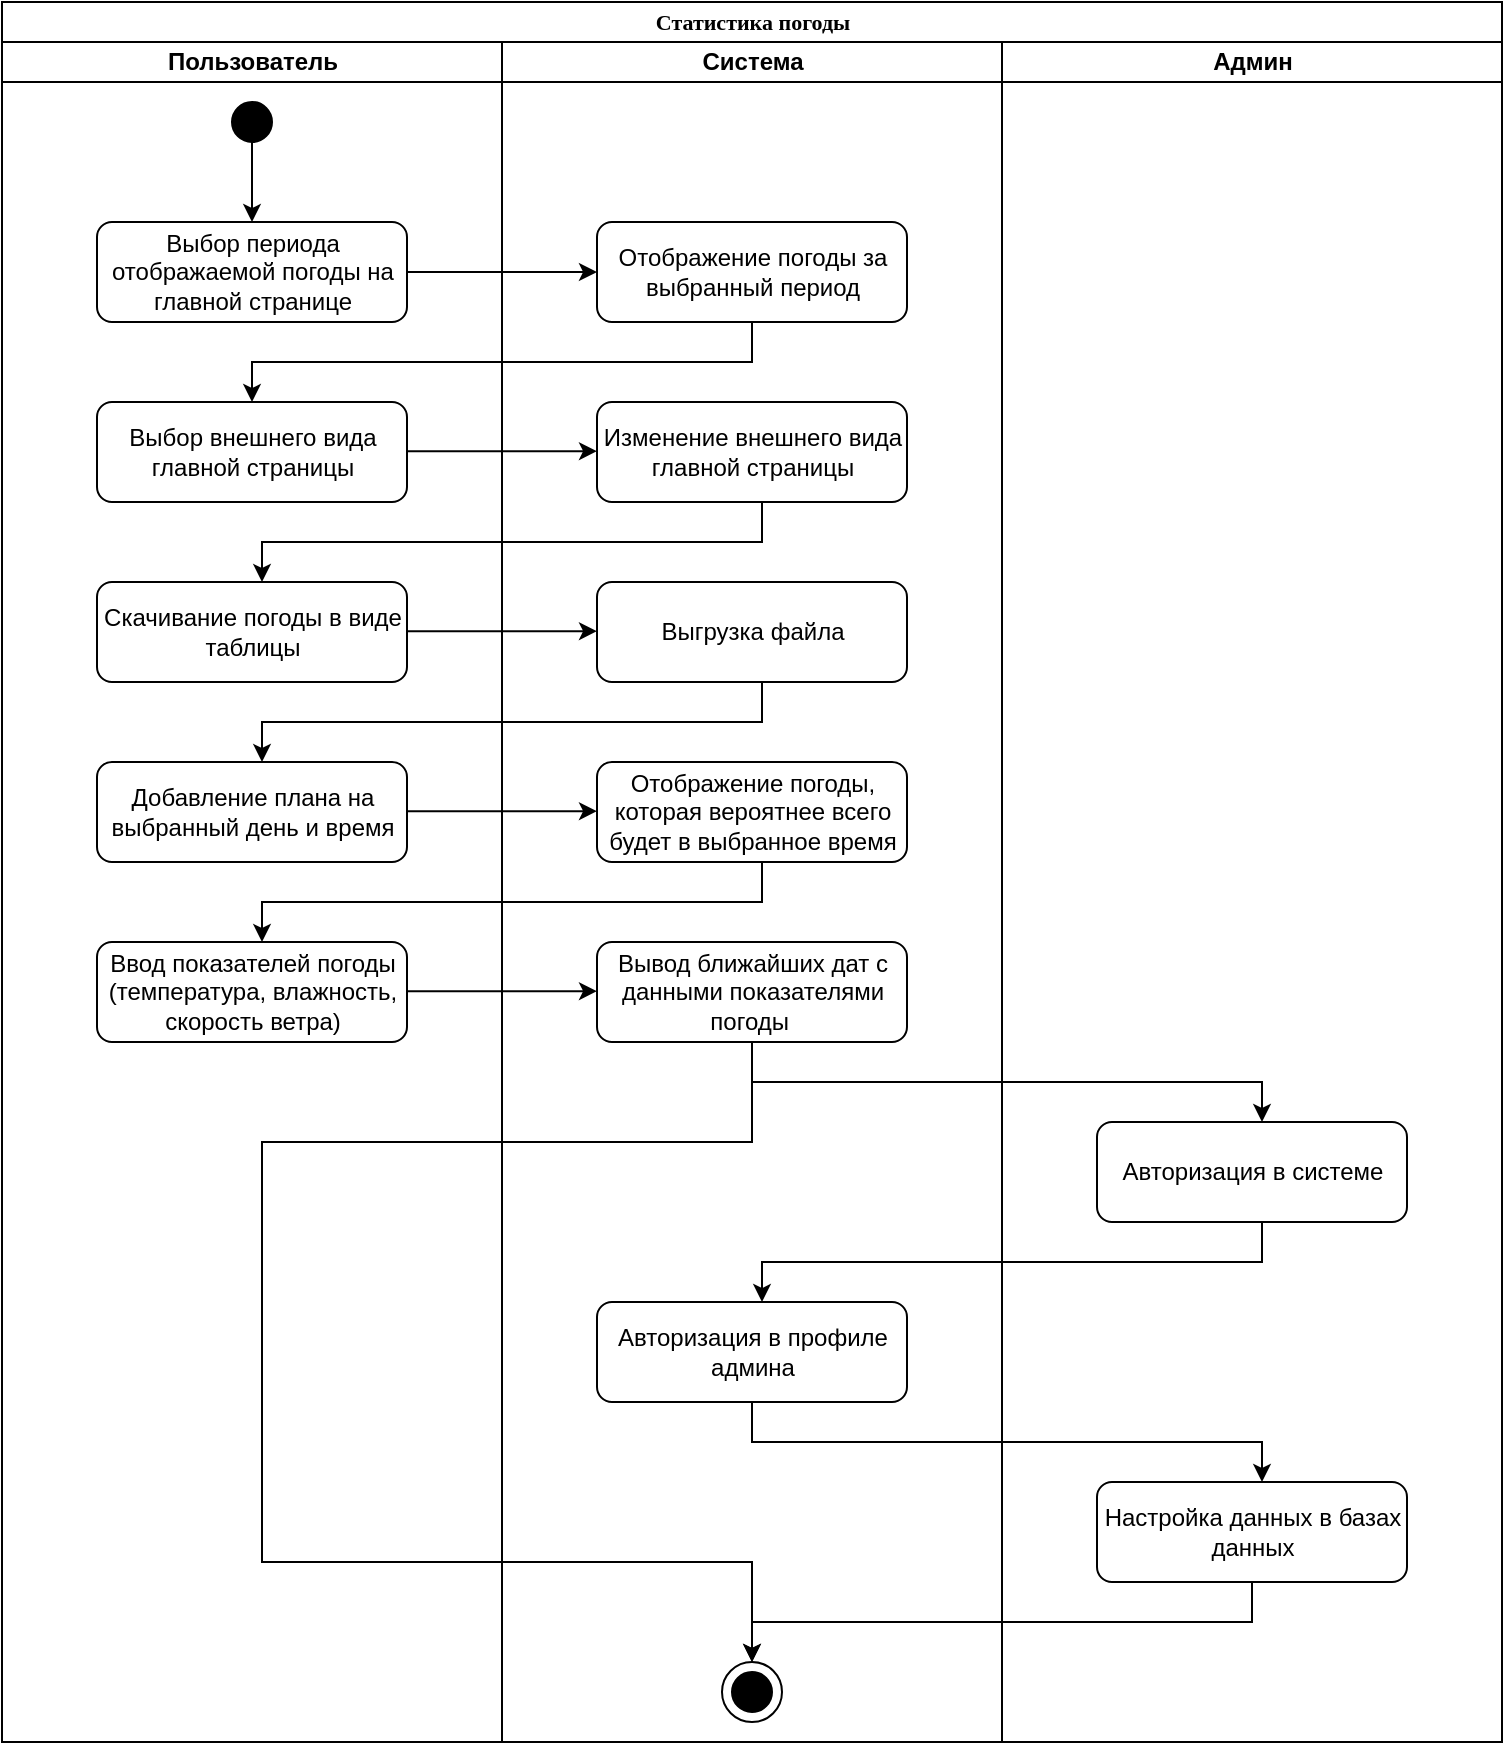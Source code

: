 <mxfile version="21.0.8" type="device"><diagram name="Page-1" id="74e2e168-ea6b-b213-b513-2b3c1d86103e"><mxGraphModel dx="1687" dy="976" grid="0" gridSize="10" guides="1" tooltips="1" connect="1" arrows="1" fold="1" page="1" pageScale="1" pageWidth="1100" pageHeight="850" background="none" math="0" shadow="0"><root><mxCell id="0"/><mxCell id="1" parent="0"/><mxCell id="77e6c97f196da883-1" value="&lt;font style=&quot;font-size: 11px;&quot;&gt;Статистика погоды&lt;/font&gt;" style="swimlane;html=1;childLayout=stackLayout;startSize=20;rounded=0;shadow=0;labelBackgroundColor=none;strokeWidth=1;fontFamily=Verdana;fontSize=8;align=center;" parent="1" vertex="1"><mxGeometry x="70" y="20" width="750" height="870" as="geometry"/></mxCell><mxCell id="77e6c97f196da883-2" value="Пользователь" style="swimlane;html=1;startSize=20;" parent="77e6c97f196da883-1" vertex="1"><mxGeometry y="20" width="250" height="850" as="geometry"/></mxCell><mxCell id="u6uxzp2IuS2uRIDQAiDJ-3" value="" style="ellipse;whiteSpace=wrap;html=1;aspect=fixed;fillColor=#000000;" parent="77e6c97f196da883-2" vertex="1"><mxGeometry x="115" y="30" width="20" height="20" as="geometry"/></mxCell><mxCell id="u6uxzp2IuS2uRIDQAiDJ-6" value="Выбор периода отображаемой погоды на главной странице" style="rounded=1;whiteSpace=wrap;html=1;" parent="77e6c97f196da883-2" vertex="1"><mxGeometry x="47.5" y="90" width="155" height="50" as="geometry"/></mxCell><mxCell id="u6uxzp2IuS2uRIDQAiDJ-7" value="" style="endArrow=classic;html=1;rounded=0;entryX=0.5;entryY=0;entryDx=0;entryDy=0;exitX=0.5;exitY=1;exitDx=0;exitDy=0;" parent="77e6c97f196da883-2" source="u6uxzp2IuS2uRIDQAiDJ-3" target="u6uxzp2IuS2uRIDQAiDJ-6" edge="1"><mxGeometry width="50" height="50" relative="1" as="geometry"><mxPoint x="135" y="80" as="sourcePoint"/><mxPoint x="185" y="30" as="targetPoint"/></mxGeometry></mxCell><mxCell id="u6uxzp2IuS2uRIDQAiDJ-18" value="Выбор внешнего вида главной страницы" style="rounded=1;whiteSpace=wrap;html=1;" parent="77e6c97f196da883-2" vertex="1"><mxGeometry x="47.5" y="180" width="155" height="50" as="geometry"/></mxCell><mxCell id="u6uxzp2IuS2uRIDQAiDJ-20" value="" style="endArrow=classic;html=1;rounded=0;exitX=1;exitY=0.5;exitDx=0;exitDy=0;entryX=0;entryY=0.5;entryDx=0;entryDy=0;" parent="77e6c97f196da883-2" edge="1"><mxGeometry width="50" height="50" relative="1" as="geometry"><mxPoint x="202.5" y="204.58" as="sourcePoint"/><mxPoint x="297.5" y="204.58" as="targetPoint"/></mxGeometry></mxCell><mxCell id="u6uxzp2IuS2uRIDQAiDJ-21" value="" style="endArrow=classic;html=1;rounded=0;exitX=0.5;exitY=1;exitDx=0;exitDy=0;entryX=0.5;entryY=0;entryDx=0;entryDy=0;" parent="77e6c97f196da883-2" edge="1"><mxGeometry width="50" height="50" relative="1" as="geometry"><mxPoint x="380" y="230" as="sourcePoint"/><mxPoint x="130" y="270" as="targetPoint"/><Array as="points"><mxPoint x="380" y="250"/><mxPoint x="130" y="250"/></Array></mxGeometry></mxCell><mxCell id="77e6c97f196da883-3" value="Система" style="swimlane;html=1;startSize=20;" parent="77e6c97f196da883-1" vertex="1"><mxGeometry x="250" y="20" width="250" height="850" as="geometry"/></mxCell><mxCell id="u6uxzp2IuS2uRIDQAiDJ-15" value="Отображение погоды за выбранный период" style="rounded=1;whiteSpace=wrap;html=1;" parent="77e6c97f196da883-3" vertex="1"><mxGeometry x="47.5" y="90" width="155" height="50" as="geometry"/></mxCell><mxCell id="u6uxzp2IuS2uRIDQAiDJ-19" value="Изменение внешнего вида главной страницы" style="rounded=1;whiteSpace=wrap;html=1;" parent="77e6c97f196da883-3" vertex="1"><mxGeometry x="47.5" y="180" width="155" height="50" as="geometry"/></mxCell><mxCell id="u6uxzp2IuS2uRIDQAiDJ-22" value="Скачивание погоды в виде таблицы" style="rounded=1;whiteSpace=wrap;html=1;" parent="77e6c97f196da883-3" vertex="1"><mxGeometry x="-202.5" y="270" width="155" height="50" as="geometry"/></mxCell><mxCell id="u6uxzp2IuS2uRIDQAiDJ-23" value="" style="endArrow=classic;html=1;rounded=0;exitX=1;exitY=0.5;exitDx=0;exitDy=0;entryX=0;entryY=0.5;entryDx=0;entryDy=0;" parent="77e6c97f196da883-3" edge="1"><mxGeometry width="50" height="50" relative="1" as="geometry"><mxPoint x="-47.5" y="294.58" as="sourcePoint"/><mxPoint x="47.5" y="294.58" as="targetPoint"/></mxGeometry></mxCell><mxCell id="u6uxzp2IuS2uRIDQAiDJ-24" value="" style="endArrow=classic;html=1;rounded=0;exitX=0.5;exitY=1;exitDx=0;exitDy=0;entryX=0.5;entryY=0;entryDx=0;entryDy=0;" parent="77e6c97f196da883-3" edge="1"><mxGeometry width="50" height="50" relative="1" as="geometry"><mxPoint x="130" y="320" as="sourcePoint"/><mxPoint x="-120" y="360" as="targetPoint"/><Array as="points"><mxPoint x="130" y="340"/><mxPoint x="-120" y="340"/></Array></mxGeometry></mxCell><mxCell id="u6uxzp2IuS2uRIDQAiDJ-25" value="Выгрузка файла" style="rounded=1;whiteSpace=wrap;html=1;" parent="77e6c97f196da883-3" vertex="1"><mxGeometry x="47.5" y="270" width="155" height="50" as="geometry"/></mxCell><mxCell id="u6uxzp2IuS2uRIDQAiDJ-26" value="Добавление плана на выбранный день и время" style="rounded=1;whiteSpace=wrap;html=1;" parent="77e6c97f196da883-3" vertex="1"><mxGeometry x="-202.5" y="360" width="155" height="50" as="geometry"/></mxCell><mxCell id="u6uxzp2IuS2uRIDQAiDJ-27" value="" style="endArrow=classic;html=1;rounded=0;exitX=1;exitY=0.5;exitDx=0;exitDy=0;entryX=0;entryY=0.5;entryDx=0;entryDy=0;" parent="77e6c97f196da883-3" edge="1"><mxGeometry width="50" height="50" relative="1" as="geometry"><mxPoint x="-47.5" y="384.58" as="sourcePoint"/><mxPoint x="47.5" y="384.58" as="targetPoint"/></mxGeometry></mxCell><mxCell id="u6uxzp2IuS2uRIDQAiDJ-28" value="" style="endArrow=classic;html=1;rounded=0;exitX=0.5;exitY=1;exitDx=0;exitDy=0;entryX=0.5;entryY=0;entryDx=0;entryDy=0;" parent="77e6c97f196da883-3" edge="1"><mxGeometry width="50" height="50" relative="1" as="geometry"><mxPoint x="130" y="410" as="sourcePoint"/><mxPoint x="-120" y="450" as="targetPoint"/><Array as="points"><mxPoint x="130" y="430"/><mxPoint x="-120" y="430"/></Array></mxGeometry></mxCell><mxCell id="u6uxzp2IuS2uRIDQAiDJ-29" value="Отображение погоды, которая вероятнее всего будет в выбранное время" style="rounded=1;whiteSpace=wrap;html=1;" parent="77e6c97f196da883-3" vertex="1"><mxGeometry x="47.5" y="360" width="155" height="50" as="geometry"/></mxCell><mxCell id="u6uxzp2IuS2uRIDQAiDJ-30" value="Ввод показателей погоды (температура, влажность, скорость ветра)" style="rounded=1;whiteSpace=wrap;html=1;" parent="77e6c97f196da883-3" vertex="1"><mxGeometry x="-202.5" y="450" width="155" height="50" as="geometry"/></mxCell><mxCell id="u6uxzp2IuS2uRIDQAiDJ-31" value="" style="endArrow=classic;html=1;rounded=0;exitX=1;exitY=0.5;exitDx=0;exitDy=0;entryX=0;entryY=0.5;entryDx=0;entryDy=0;" parent="77e6c97f196da883-3" edge="1"><mxGeometry width="50" height="50" relative="1" as="geometry"><mxPoint x="-47.5" y="474.58" as="sourcePoint"/><mxPoint x="47.5" y="474.58" as="targetPoint"/></mxGeometry></mxCell><mxCell id="u6uxzp2IuS2uRIDQAiDJ-33" value="Вывод ближайших дат с данными показателями погоды&amp;nbsp;" style="rounded=1;whiteSpace=wrap;html=1;" parent="77e6c97f196da883-3" vertex="1"><mxGeometry x="47.5" y="450" width="155" height="50" as="geometry"/></mxCell><mxCell id="1qg6tq-Hir3JbwqNY3XI-2" value="" style="endArrow=classic;html=1;rounded=0;exitX=0.5;exitY=1;exitDx=0;exitDy=0;entryX=0.5;entryY=0;entryDx=0;entryDy=0;" parent="77e6c97f196da883-3" edge="1"><mxGeometry width="50" height="50" relative="1" as="geometry"><mxPoint x="380" y="590" as="sourcePoint"/><mxPoint x="130" y="630" as="targetPoint"/><Array as="points"><mxPoint x="380" y="610"/><mxPoint x="130" y="610"/></Array></mxGeometry></mxCell><mxCell id="1qg6tq-Hir3JbwqNY3XI-3" value="Авторизация в профиле админа" style="rounded=1;whiteSpace=wrap;html=1;" parent="77e6c97f196da883-3" vertex="1"><mxGeometry x="47.5" y="630" width="155" height="50" as="geometry"/></mxCell><mxCell id="u6uxzp2IuS2uRIDQAiDJ-5" value="" style="ellipse;whiteSpace=wrap;html=1;aspect=fixed;" parent="77e6c97f196da883-3" vertex="1"><mxGeometry x="110" y="810" width="30" height="30" as="geometry"/></mxCell><mxCell id="u6uxzp2IuS2uRIDQAiDJ-4" value="" style="ellipse;whiteSpace=wrap;html=1;aspect=fixed;fillColor=#000000;" parent="77e6c97f196da883-3" vertex="1"><mxGeometry x="115" y="815" width="20" height="20" as="geometry"/></mxCell><mxCell id="3LKxDUjVohepHuXyaiv2-1" value="" style="endArrow=classic;html=1;rounded=0;entryX=0.5;entryY=0;entryDx=0;entryDy=0;exitX=0.5;exitY=1;exitDx=0;exitDy=0;" edge="1" parent="77e6c97f196da883-3" source="u6uxzp2IuS2uRIDQAiDJ-33" target="u6uxzp2IuS2uRIDQAiDJ-5"><mxGeometry width="50" height="50" relative="1" as="geometry"><mxPoint x="125" y="730" as="sourcePoint"/><mxPoint x="250" y="740" as="targetPoint"/><Array as="points"><mxPoint x="125" y="550"/><mxPoint x="-120" y="550"/><mxPoint x="-120" y="760"/><mxPoint x="125" y="760"/></Array></mxGeometry></mxCell><mxCell id="77e6c97f196da883-4" value="Админ" style="swimlane;html=1;startSize=20;" parent="77e6c97f196da883-1" vertex="1"><mxGeometry x="500" y="20" width="250" height="850" as="geometry"/></mxCell><mxCell id="1qg6tq-Hir3JbwqNY3XI-1" value="Авторизация в системе" style="rounded=1;whiteSpace=wrap;html=1;" parent="77e6c97f196da883-4" vertex="1"><mxGeometry x="47.5" y="540" width="155" height="50" as="geometry"/></mxCell><mxCell id="u6uxzp2IuS2uRIDQAiDJ-32" value="" style="endArrow=classic;html=1;rounded=0;exitX=0.5;exitY=1;exitDx=0;exitDy=0;" parent="77e6c97f196da883-4" source="u6uxzp2IuS2uRIDQAiDJ-33" edge="1"><mxGeometry width="50" height="50" relative="1" as="geometry"><mxPoint x="-140" y="500" as="sourcePoint"/><mxPoint x="130" y="540" as="targetPoint"/><Array as="points"><mxPoint x="-125" y="520"/><mxPoint x="130" y="520"/></Array></mxGeometry></mxCell><mxCell id="1qg6tq-Hir3JbwqNY3XI-4" value="Настройка данных в базах данных" style="rounded=1;whiteSpace=wrap;html=1;" parent="77e6c97f196da883-4" vertex="1"><mxGeometry x="47.5" y="720" width="155" height="50" as="geometry"/></mxCell><mxCell id="1qg6tq-Hir3JbwqNY3XI-5" value="" style="endArrow=classic;html=1;rounded=0;exitX=0.5;exitY=1;exitDx=0;exitDy=0;" parent="77e6c97f196da883-4" edge="1"><mxGeometry width="50" height="50" relative="1" as="geometry"><mxPoint x="-125" y="680" as="sourcePoint"/><mxPoint x="130" y="720" as="targetPoint"/><Array as="points"><mxPoint x="-125" y="700"/><mxPoint x="130" y="700"/></Array></mxGeometry></mxCell><mxCell id="u6uxzp2IuS2uRIDQAiDJ-8" value="" style="endArrow=classic;html=1;rounded=0;exitX=1;exitY=0.5;exitDx=0;exitDy=0;entryX=0;entryY=0.5;entryDx=0;entryDy=0;" parent="77e6c97f196da883-1" source="u6uxzp2IuS2uRIDQAiDJ-6" target="u6uxzp2IuS2uRIDQAiDJ-15" edge="1"><mxGeometry width="50" height="50" relative="1" as="geometry"><mxPoint x="200" y="135" as="sourcePoint"/><mxPoint x="250" y="90" as="targetPoint"/></mxGeometry></mxCell><mxCell id="u6uxzp2IuS2uRIDQAiDJ-17" value="" style="endArrow=classic;html=1;rounded=0;exitX=0.5;exitY=1;exitDx=0;exitDy=0;entryX=0.5;entryY=0;entryDx=0;entryDy=0;" parent="77e6c97f196da883-1" source="u6uxzp2IuS2uRIDQAiDJ-15" target="u6uxzp2IuS2uRIDQAiDJ-18" edge="1"><mxGeometry width="50" height="50" relative="1" as="geometry"><mxPoint x="300" y="320" as="sourcePoint"/><mxPoint x="130" y="190" as="targetPoint"/><Array as="points"><mxPoint x="375" y="180"/><mxPoint x="125" y="180"/></Array></mxGeometry></mxCell><mxCell id="1qg6tq-Hir3JbwqNY3XI-6" value="" style="edgeStyle=orthogonalEdgeStyle;rounded=0;orthogonalLoop=1;jettySize=auto;html=1;entryX=0.5;entryY=0;entryDx=0;entryDy=0;exitX=0.5;exitY=1;exitDx=0;exitDy=0;" parent="77e6c97f196da883-1" source="1qg6tq-Hir3JbwqNY3XI-4" target="u6uxzp2IuS2uRIDQAiDJ-5" edge="1"><mxGeometry relative="1" as="geometry"/></mxCell></root></mxGraphModel></diagram></mxfile>